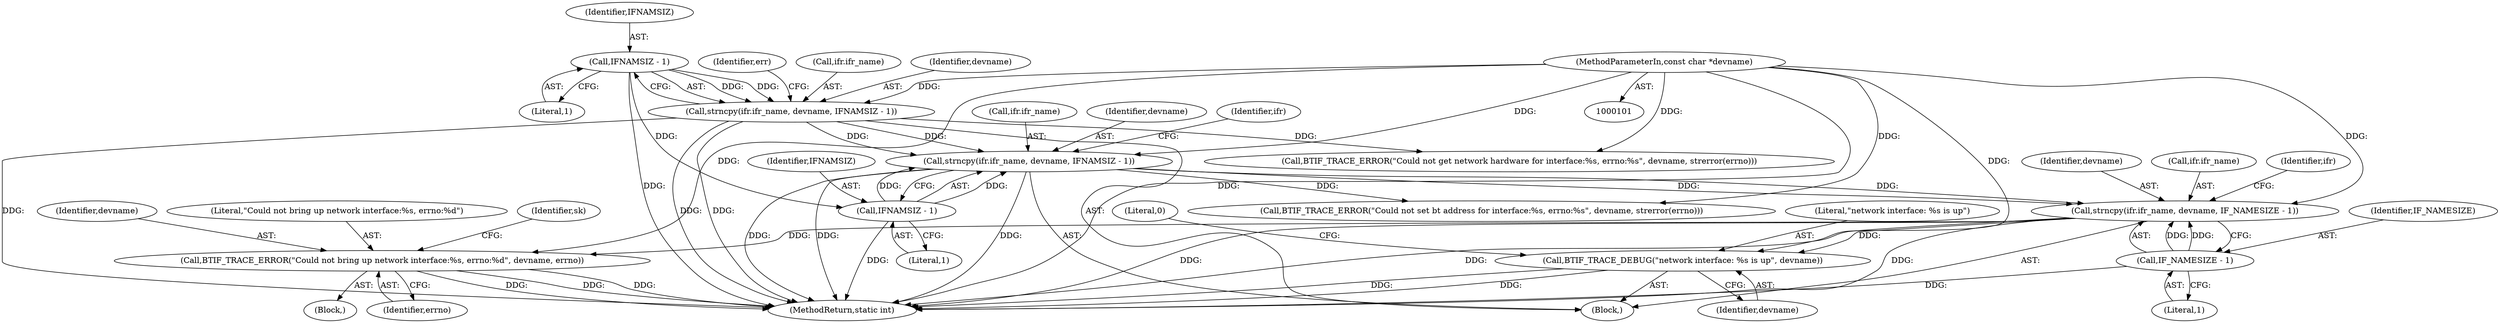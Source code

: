 digraph "0_Android_472271b153c5dc53c28beac55480a8d8434b2d5c_26@API" {
"1000227" [label="(Call,strncpy(ifr.ifr_name, devname, IF_NAMESIZE - 1))"];
"1000157" [label="(Call,strncpy(ifr.ifr_name, devname, IFNAMSIZ - 1))"];
"1000127" [label="(Call,strncpy(ifr.ifr_name, devname, IFNAMSIZ - 1))"];
"1000102" [label="(MethodParameterIn,const char *devname)"];
"1000132" [label="(Call,IFNAMSIZ - 1)"];
"1000162" [label="(Call,IFNAMSIZ - 1)"];
"1000232" [label="(Call,IF_NAMESIZE - 1)"];
"1000259" [label="(Call,BTIF_TRACE_ERROR(\"Could not bring up network interface:%s, errno:%d\", devname, errno))"];
"1000270" [label="(Call,BTIF_TRACE_DEBUG(\"network interface: %s is up\", devname))"];
"1000162" [label="(Call,IFNAMSIZ - 1)"];
"1000262" [label="(Identifier,errno)"];
"1000261" [label="(Identifier,devname)"];
"1000163" [label="(Identifier,IFNAMSIZ)"];
"1000271" [label="(Literal,\"network interface: %s is up\")"];
"1000237" [label="(Identifier,ifr)"];
"1000127" [label="(Call,strncpy(ifr.ifr_name, devname, IFNAMSIZ - 1))"];
"1000234" [label="(Literal,1)"];
"1000131" [label="(Identifier,devname)"];
"1000270" [label="(Call,BTIF_TRACE_DEBUG(\"network interface: %s is up\", devname))"];
"1000102" [label="(MethodParameterIn,const char *devname)"];
"1000157" [label="(Call,strncpy(ifr.ifr_name, devname, IFNAMSIZ - 1))"];
"1000158" [label="(Call,ifr.ifr_name)"];
"1000232" [label="(Call,IF_NAMESIZE - 1)"];
"1000275" [label="(MethodReturn,static int)"];
"1000260" [label="(Literal,\"Could not bring up network interface:%s, errno:%d\")"];
"1000161" [label="(Identifier,devname)"];
"1000264" [label="(Identifier,sk)"];
"1000231" [label="(Identifier,devname)"];
"1000128" [label="(Call,ifr.ifr_name)"];
"1000164" [label="(Literal,1)"];
"1000134" [label="(Literal,1)"];
"1000274" [label="(Literal,0)"];
"1000228" [label="(Call,ifr.ifr_name)"];
"1000227" [label="(Call,strncpy(ifr.ifr_name, devname, IF_NAMESIZE - 1))"];
"1000258" [label="(Block,)"];
"1000211" [label="(Call,BTIF_TRACE_ERROR(\"Could not set bt address for interface:%s, errno:%s\", devname, strerror(errno)))"];
"1000136" [label="(Identifier,err)"];
"1000147" [label="(Call,BTIF_TRACE_ERROR(\"Could not get network hardware for interface:%s, errno:%s\", devname, strerror(errno)))"];
"1000233" [label="(Identifier,IF_NAMESIZE)"];
"1000272" [label="(Identifier,devname)"];
"1000133" [label="(Identifier,IFNAMSIZ)"];
"1000104" [label="(Block,)"];
"1000168" [label="(Identifier,ifr)"];
"1000132" [label="(Call,IFNAMSIZ - 1)"];
"1000259" [label="(Call,BTIF_TRACE_ERROR(\"Could not bring up network interface:%s, errno:%d\", devname, errno))"];
"1000227" -> "1000104"  [label="AST: "];
"1000227" -> "1000232"  [label="CFG: "];
"1000228" -> "1000227"  [label="AST: "];
"1000231" -> "1000227"  [label="AST: "];
"1000232" -> "1000227"  [label="AST: "];
"1000237" -> "1000227"  [label="CFG: "];
"1000227" -> "1000275"  [label="DDG: "];
"1000227" -> "1000275"  [label="DDG: "];
"1000227" -> "1000275"  [label="DDG: "];
"1000157" -> "1000227"  [label="DDG: "];
"1000157" -> "1000227"  [label="DDG: "];
"1000102" -> "1000227"  [label="DDG: "];
"1000232" -> "1000227"  [label="DDG: "];
"1000232" -> "1000227"  [label="DDG: "];
"1000227" -> "1000259"  [label="DDG: "];
"1000227" -> "1000270"  [label="DDG: "];
"1000157" -> "1000104"  [label="AST: "];
"1000157" -> "1000162"  [label="CFG: "];
"1000158" -> "1000157"  [label="AST: "];
"1000161" -> "1000157"  [label="AST: "];
"1000162" -> "1000157"  [label="AST: "];
"1000168" -> "1000157"  [label="CFG: "];
"1000157" -> "1000275"  [label="DDG: "];
"1000157" -> "1000275"  [label="DDG: "];
"1000157" -> "1000275"  [label="DDG: "];
"1000127" -> "1000157"  [label="DDG: "];
"1000127" -> "1000157"  [label="DDG: "];
"1000102" -> "1000157"  [label="DDG: "];
"1000162" -> "1000157"  [label="DDG: "];
"1000162" -> "1000157"  [label="DDG: "];
"1000157" -> "1000211"  [label="DDG: "];
"1000127" -> "1000104"  [label="AST: "];
"1000127" -> "1000132"  [label="CFG: "];
"1000128" -> "1000127"  [label="AST: "];
"1000131" -> "1000127"  [label="AST: "];
"1000132" -> "1000127"  [label="AST: "];
"1000136" -> "1000127"  [label="CFG: "];
"1000127" -> "1000275"  [label="DDG: "];
"1000127" -> "1000275"  [label="DDG: "];
"1000127" -> "1000275"  [label="DDG: "];
"1000102" -> "1000127"  [label="DDG: "];
"1000132" -> "1000127"  [label="DDG: "];
"1000132" -> "1000127"  [label="DDG: "];
"1000127" -> "1000147"  [label="DDG: "];
"1000102" -> "1000101"  [label="AST: "];
"1000102" -> "1000275"  [label="DDG: "];
"1000102" -> "1000147"  [label="DDG: "];
"1000102" -> "1000211"  [label="DDG: "];
"1000102" -> "1000259"  [label="DDG: "];
"1000102" -> "1000270"  [label="DDG: "];
"1000132" -> "1000134"  [label="CFG: "];
"1000133" -> "1000132"  [label="AST: "];
"1000134" -> "1000132"  [label="AST: "];
"1000132" -> "1000275"  [label="DDG: "];
"1000132" -> "1000162"  [label="DDG: "];
"1000162" -> "1000164"  [label="CFG: "];
"1000163" -> "1000162"  [label="AST: "];
"1000164" -> "1000162"  [label="AST: "];
"1000162" -> "1000275"  [label="DDG: "];
"1000232" -> "1000234"  [label="CFG: "];
"1000233" -> "1000232"  [label="AST: "];
"1000234" -> "1000232"  [label="AST: "];
"1000232" -> "1000275"  [label="DDG: "];
"1000259" -> "1000258"  [label="AST: "];
"1000259" -> "1000262"  [label="CFG: "];
"1000260" -> "1000259"  [label="AST: "];
"1000261" -> "1000259"  [label="AST: "];
"1000262" -> "1000259"  [label="AST: "];
"1000264" -> "1000259"  [label="CFG: "];
"1000259" -> "1000275"  [label="DDG: "];
"1000259" -> "1000275"  [label="DDG: "];
"1000259" -> "1000275"  [label="DDG: "];
"1000270" -> "1000104"  [label="AST: "];
"1000270" -> "1000272"  [label="CFG: "];
"1000271" -> "1000270"  [label="AST: "];
"1000272" -> "1000270"  [label="AST: "];
"1000274" -> "1000270"  [label="CFG: "];
"1000270" -> "1000275"  [label="DDG: "];
"1000270" -> "1000275"  [label="DDG: "];
}

